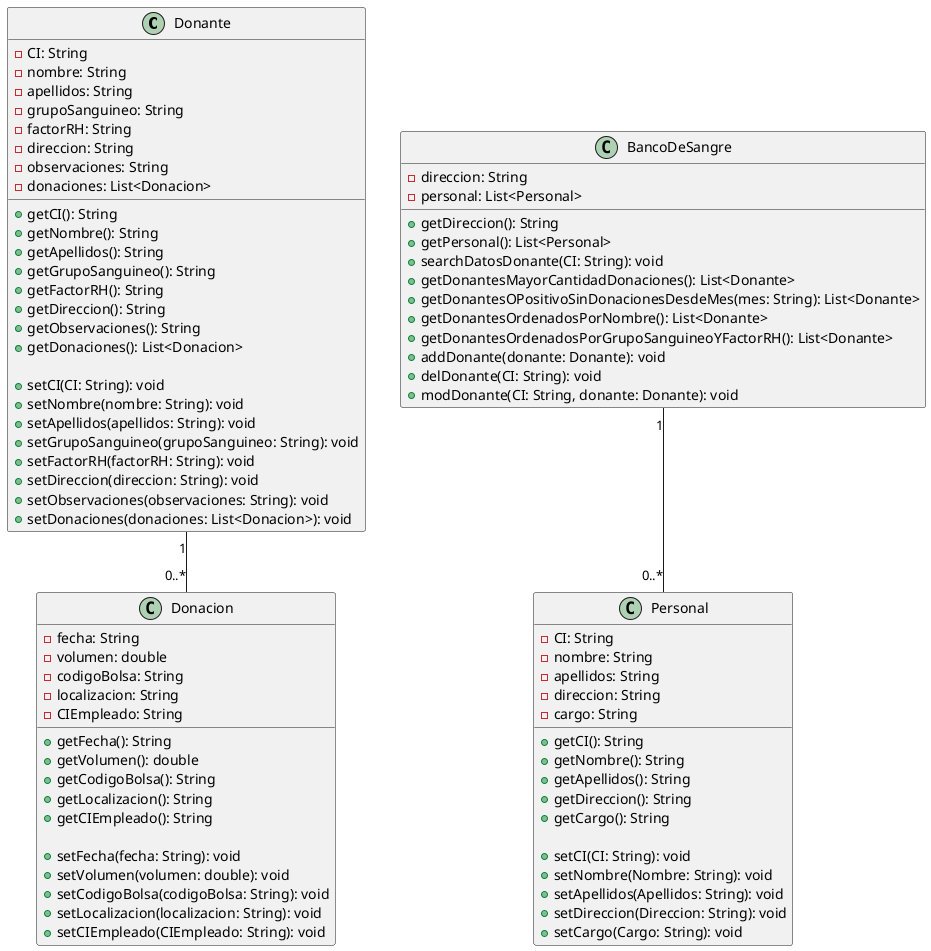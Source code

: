 @startuml

class Donante {
  - CI: String
  - nombre: String
  - apellidos: String
  - grupoSanguineo: String
  - factorRH: String
  - direccion: String
  - observaciones: String
  - donaciones: List<Donacion>

  + getCI(): String
  + getNombre(): String
  + getApellidos(): String
  + getGrupoSanguineo(): String
  + getFactorRH(): String
  + getDireccion(): String
  + getObservaciones(): String
  + getDonaciones(): List<Donacion>

  + setCI(CI: String): void
  + setNombre(nombre: String): void
  + setApellidos(apellidos: String): void
  + setGrupoSanguineo(grupoSanguineo: String): void
  + setFactorRH(factorRH: String): void
  + setDireccion(direccion: String): void
  + setObservaciones(observaciones: String): void
  + setDonaciones(donaciones: List<Donacion>): void
  
}
class Donacion {
  - fecha: String
  - volumen: double
  - codigoBolsa: String
  - localizacion: String
  - CIEmpleado: String

  + getFecha(): String
  + getVolumen(): double
  + getCodigoBolsa(): String
  + getLocalizacion(): String
  + getCIEmpleado(): String

  + setFecha(fecha: String): void
  + setVolumen(volumen: double): void
  + setCodigoBolsa(codigoBolsa: String): void
  + setLocalizacion(localizacion: String): void
  + setCIEmpleado(CIEmpleado: String): void
}

class Personal {
  - CI: String
  - nombre: String
  - apellidos: String
  - direccion: String
  - cargo: String

  + getCI(): String
  + getNombre(): String
  + getApellidos(): String
  + getDireccion(): String
  + getCargo(): String

  + setCI(CI: String): void
  + setNombre(Nombre: String): void
  + setApellidos(Apellidos: String): void
  + setDireccion(Direccion: String): void
  + setCargo(Cargo: String): void
}

class BancoDeSangre {
  - direccion: String
  - personal: List<Personal>

  + getDireccion(): String
  + getPersonal(): List<Personal>
  + searchDatosDonante(CI: String): void
  + getDonantesMayorCantidadDonaciones(): List<Donante>
  + getDonantesOPositivoSinDonacionesDesdeMes(mes: String): List<Donante>
  + getDonantesOrdenadosPorNombre(): List<Donante>
  + getDonantesOrdenadosPorGrupoSanguineoYFactorRH(): List<Donante>
  + addDonante(donante: Donante): void
  + delDonante(CI: String): void
  + modDonante(CI: String, donante: Donante): void
}

Donante "1" -- "0..*" Donacion
BancoDeSangre "1" -- "0..*" Personal

